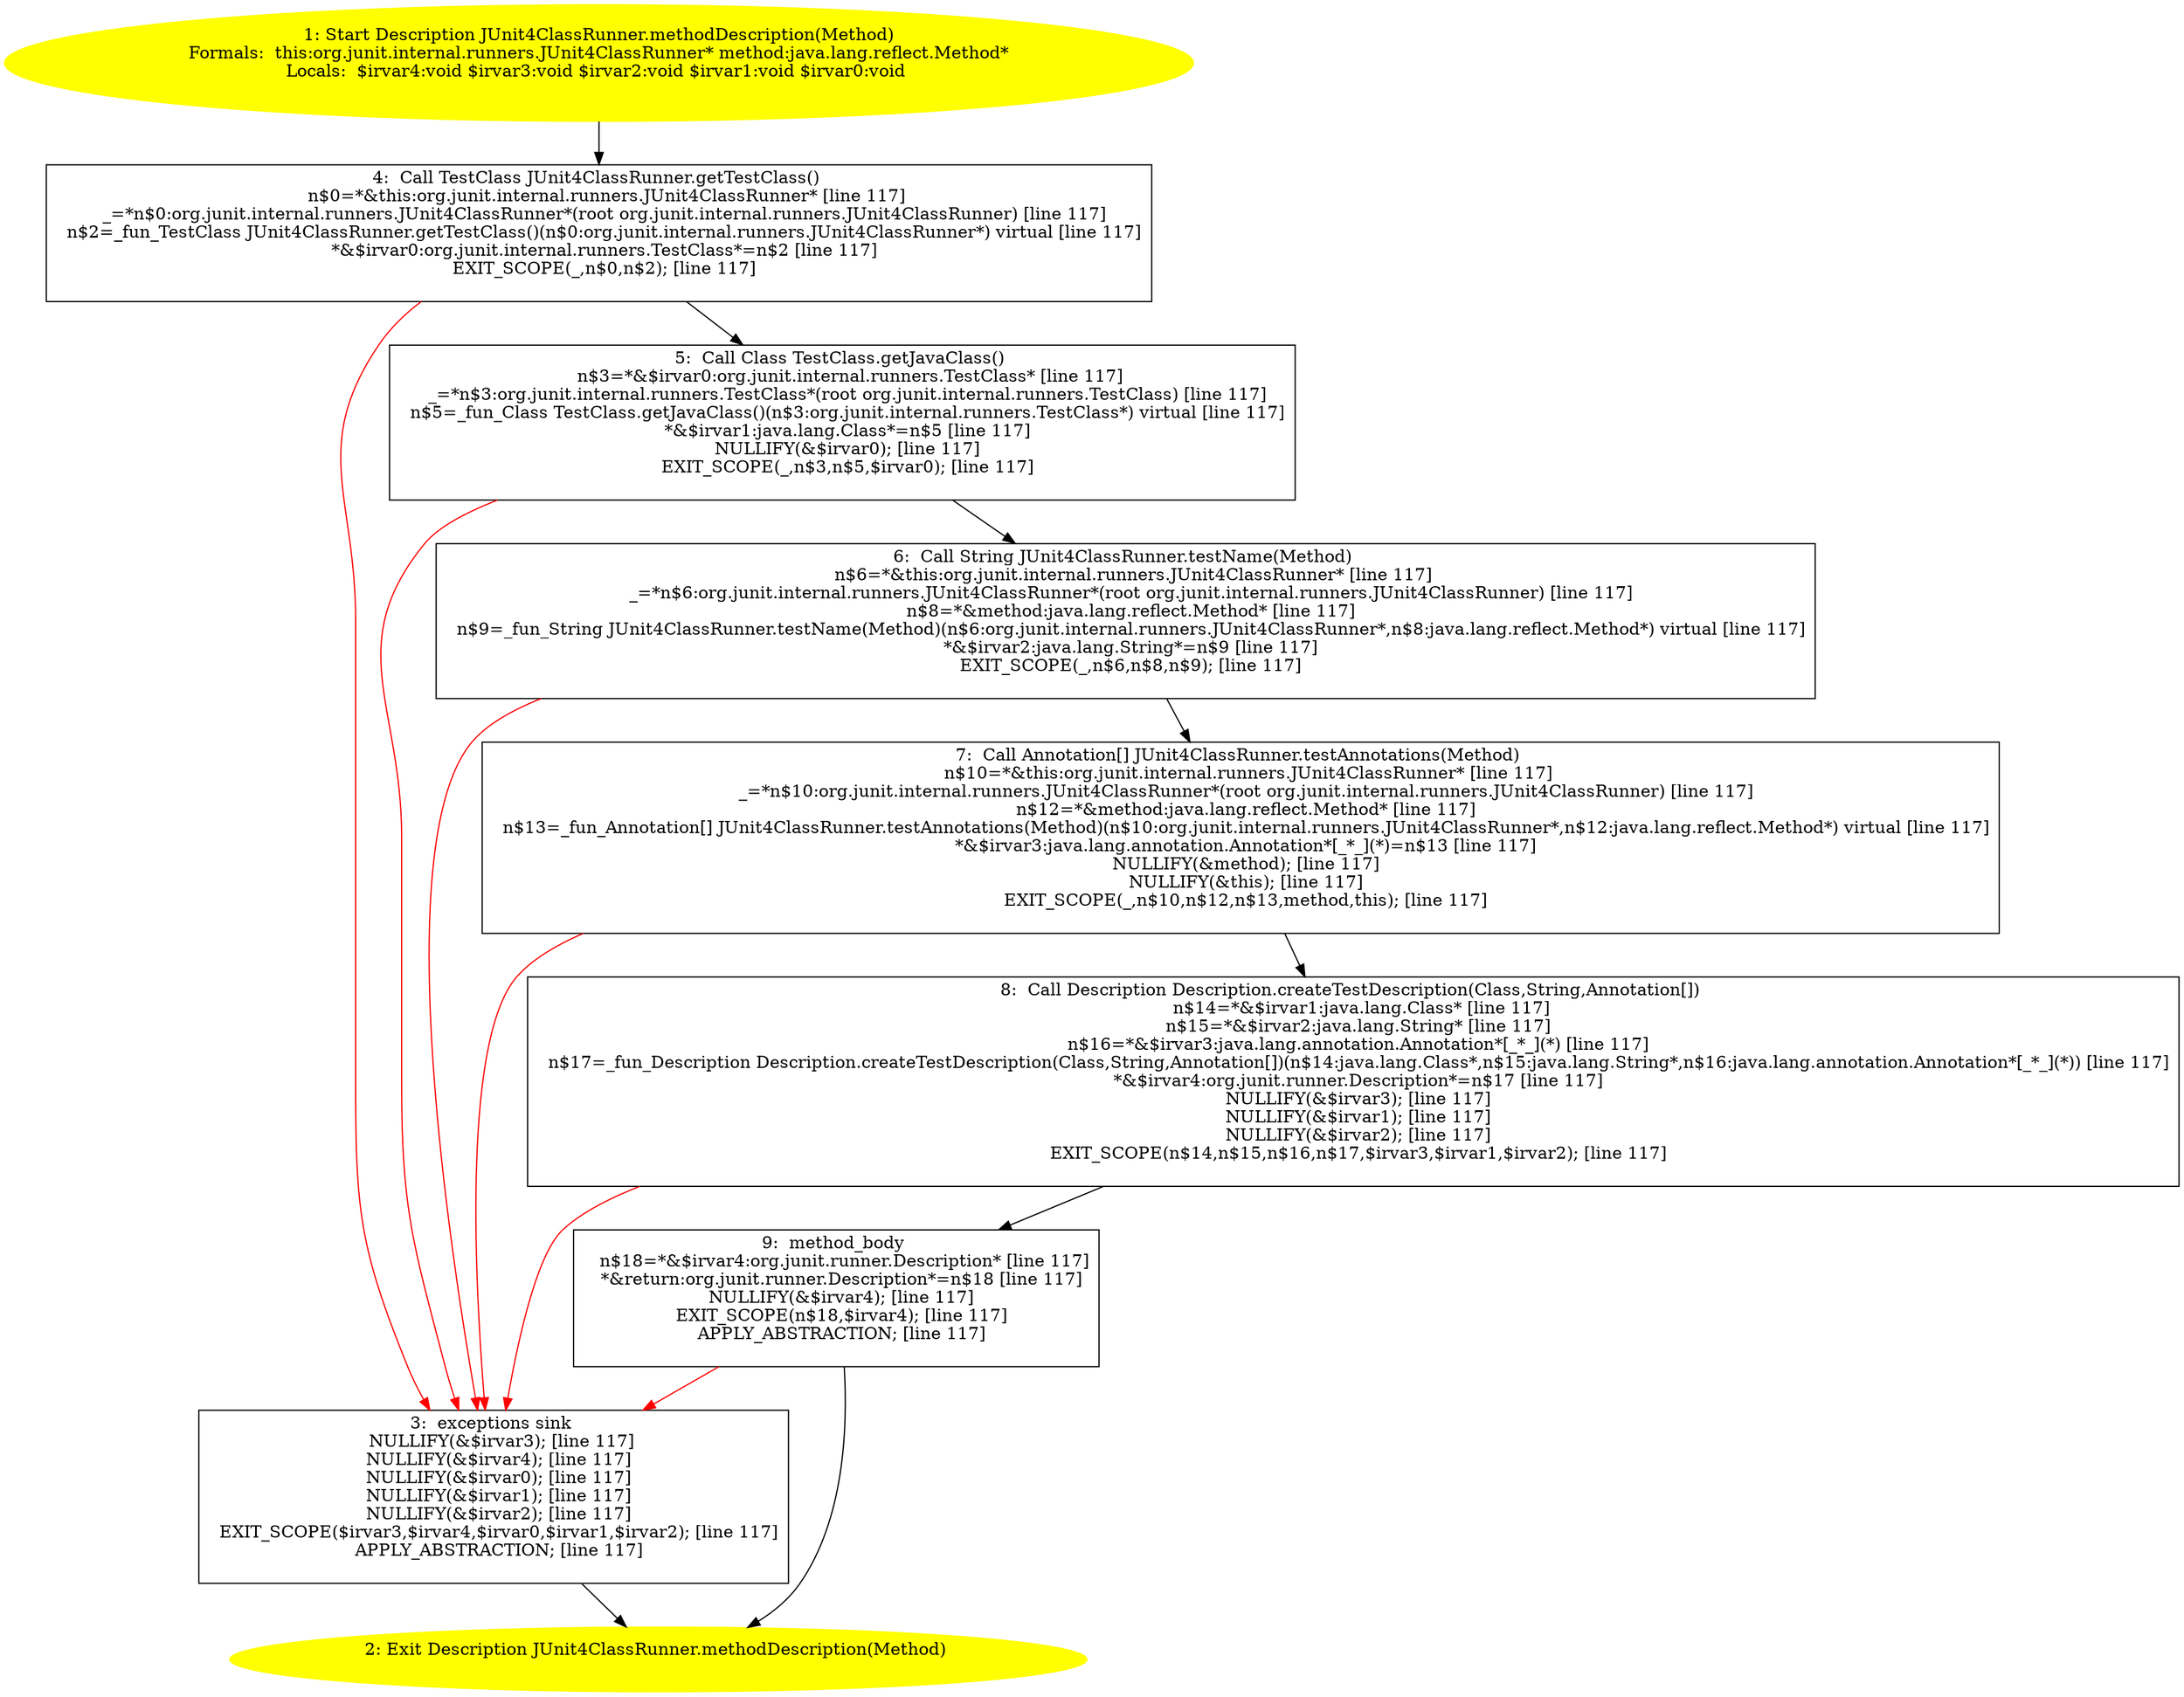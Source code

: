 /* @generated */
digraph cfg {
"org.junit.internal.runners.JUnit4ClassRunner.methodDescription(java.lang.reflect.Method):org.junit.r.7e3c08dae6d8f77fd072685af71dca30_1" [label="1: Start Description JUnit4ClassRunner.methodDescription(Method)\nFormals:  this:org.junit.internal.runners.JUnit4ClassRunner* method:java.lang.reflect.Method*\nLocals:  $irvar4:void $irvar3:void $irvar2:void $irvar1:void $irvar0:void \n  " color=yellow style=filled]
	

	 "org.junit.internal.runners.JUnit4ClassRunner.methodDescription(java.lang.reflect.Method):org.junit.r.7e3c08dae6d8f77fd072685af71dca30_1" -> "org.junit.internal.runners.JUnit4ClassRunner.methodDescription(java.lang.reflect.Method):org.junit.r.7e3c08dae6d8f77fd072685af71dca30_4" ;
"org.junit.internal.runners.JUnit4ClassRunner.methodDescription(java.lang.reflect.Method):org.junit.r.7e3c08dae6d8f77fd072685af71dca30_2" [label="2: Exit Description JUnit4ClassRunner.methodDescription(Method) \n  " color=yellow style=filled]
	

"org.junit.internal.runners.JUnit4ClassRunner.methodDescription(java.lang.reflect.Method):org.junit.r.7e3c08dae6d8f77fd072685af71dca30_3" [label="3:  exceptions sink \n   NULLIFY(&$irvar3); [line 117]\n  NULLIFY(&$irvar4); [line 117]\n  NULLIFY(&$irvar0); [line 117]\n  NULLIFY(&$irvar1); [line 117]\n  NULLIFY(&$irvar2); [line 117]\n  EXIT_SCOPE($irvar3,$irvar4,$irvar0,$irvar1,$irvar2); [line 117]\n  APPLY_ABSTRACTION; [line 117]\n " shape="box"]
	

	 "org.junit.internal.runners.JUnit4ClassRunner.methodDescription(java.lang.reflect.Method):org.junit.r.7e3c08dae6d8f77fd072685af71dca30_3" -> "org.junit.internal.runners.JUnit4ClassRunner.methodDescription(java.lang.reflect.Method):org.junit.r.7e3c08dae6d8f77fd072685af71dca30_2" ;
"org.junit.internal.runners.JUnit4ClassRunner.methodDescription(java.lang.reflect.Method):org.junit.r.7e3c08dae6d8f77fd072685af71dca30_4" [label="4:  Call TestClass JUnit4ClassRunner.getTestClass() \n   n$0=*&this:org.junit.internal.runners.JUnit4ClassRunner* [line 117]\n  _=*n$0:org.junit.internal.runners.JUnit4ClassRunner*(root org.junit.internal.runners.JUnit4ClassRunner) [line 117]\n  n$2=_fun_TestClass JUnit4ClassRunner.getTestClass()(n$0:org.junit.internal.runners.JUnit4ClassRunner*) virtual [line 117]\n  *&$irvar0:org.junit.internal.runners.TestClass*=n$2 [line 117]\n  EXIT_SCOPE(_,n$0,n$2); [line 117]\n " shape="box"]
	

	 "org.junit.internal.runners.JUnit4ClassRunner.methodDescription(java.lang.reflect.Method):org.junit.r.7e3c08dae6d8f77fd072685af71dca30_4" -> "org.junit.internal.runners.JUnit4ClassRunner.methodDescription(java.lang.reflect.Method):org.junit.r.7e3c08dae6d8f77fd072685af71dca30_5" ;
	 "org.junit.internal.runners.JUnit4ClassRunner.methodDescription(java.lang.reflect.Method):org.junit.r.7e3c08dae6d8f77fd072685af71dca30_4" -> "org.junit.internal.runners.JUnit4ClassRunner.methodDescription(java.lang.reflect.Method):org.junit.r.7e3c08dae6d8f77fd072685af71dca30_3" [color="red" ];
"org.junit.internal.runners.JUnit4ClassRunner.methodDescription(java.lang.reflect.Method):org.junit.r.7e3c08dae6d8f77fd072685af71dca30_5" [label="5:  Call Class TestClass.getJavaClass() \n   n$3=*&$irvar0:org.junit.internal.runners.TestClass* [line 117]\n  _=*n$3:org.junit.internal.runners.TestClass*(root org.junit.internal.runners.TestClass) [line 117]\n  n$5=_fun_Class TestClass.getJavaClass()(n$3:org.junit.internal.runners.TestClass*) virtual [line 117]\n  *&$irvar1:java.lang.Class*=n$5 [line 117]\n  NULLIFY(&$irvar0); [line 117]\n  EXIT_SCOPE(_,n$3,n$5,$irvar0); [line 117]\n " shape="box"]
	

	 "org.junit.internal.runners.JUnit4ClassRunner.methodDescription(java.lang.reflect.Method):org.junit.r.7e3c08dae6d8f77fd072685af71dca30_5" -> "org.junit.internal.runners.JUnit4ClassRunner.methodDescription(java.lang.reflect.Method):org.junit.r.7e3c08dae6d8f77fd072685af71dca30_6" ;
	 "org.junit.internal.runners.JUnit4ClassRunner.methodDescription(java.lang.reflect.Method):org.junit.r.7e3c08dae6d8f77fd072685af71dca30_5" -> "org.junit.internal.runners.JUnit4ClassRunner.methodDescription(java.lang.reflect.Method):org.junit.r.7e3c08dae6d8f77fd072685af71dca30_3" [color="red" ];
"org.junit.internal.runners.JUnit4ClassRunner.methodDescription(java.lang.reflect.Method):org.junit.r.7e3c08dae6d8f77fd072685af71dca30_6" [label="6:  Call String JUnit4ClassRunner.testName(Method) \n   n$6=*&this:org.junit.internal.runners.JUnit4ClassRunner* [line 117]\n  _=*n$6:org.junit.internal.runners.JUnit4ClassRunner*(root org.junit.internal.runners.JUnit4ClassRunner) [line 117]\n  n$8=*&method:java.lang.reflect.Method* [line 117]\n  n$9=_fun_String JUnit4ClassRunner.testName(Method)(n$6:org.junit.internal.runners.JUnit4ClassRunner*,n$8:java.lang.reflect.Method*) virtual [line 117]\n  *&$irvar2:java.lang.String*=n$9 [line 117]\n  EXIT_SCOPE(_,n$6,n$8,n$9); [line 117]\n " shape="box"]
	

	 "org.junit.internal.runners.JUnit4ClassRunner.methodDescription(java.lang.reflect.Method):org.junit.r.7e3c08dae6d8f77fd072685af71dca30_6" -> "org.junit.internal.runners.JUnit4ClassRunner.methodDescription(java.lang.reflect.Method):org.junit.r.7e3c08dae6d8f77fd072685af71dca30_7" ;
	 "org.junit.internal.runners.JUnit4ClassRunner.methodDescription(java.lang.reflect.Method):org.junit.r.7e3c08dae6d8f77fd072685af71dca30_6" -> "org.junit.internal.runners.JUnit4ClassRunner.methodDescription(java.lang.reflect.Method):org.junit.r.7e3c08dae6d8f77fd072685af71dca30_3" [color="red" ];
"org.junit.internal.runners.JUnit4ClassRunner.methodDescription(java.lang.reflect.Method):org.junit.r.7e3c08dae6d8f77fd072685af71dca30_7" [label="7:  Call Annotation[] JUnit4ClassRunner.testAnnotations(Method) \n   n$10=*&this:org.junit.internal.runners.JUnit4ClassRunner* [line 117]\n  _=*n$10:org.junit.internal.runners.JUnit4ClassRunner*(root org.junit.internal.runners.JUnit4ClassRunner) [line 117]\n  n$12=*&method:java.lang.reflect.Method* [line 117]\n  n$13=_fun_Annotation[] JUnit4ClassRunner.testAnnotations(Method)(n$10:org.junit.internal.runners.JUnit4ClassRunner*,n$12:java.lang.reflect.Method*) virtual [line 117]\n  *&$irvar3:java.lang.annotation.Annotation*[_*_](*)=n$13 [line 117]\n  NULLIFY(&method); [line 117]\n  NULLIFY(&this); [line 117]\n  EXIT_SCOPE(_,n$10,n$12,n$13,method,this); [line 117]\n " shape="box"]
	

	 "org.junit.internal.runners.JUnit4ClassRunner.methodDescription(java.lang.reflect.Method):org.junit.r.7e3c08dae6d8f77fd072685af71dca30_7" -> "org.junit.internal.runners.JUnit4ClassRunner.methodDescription(java.lang.reflect.Method):org.junit.r.7e3c08dae6d8f77fd072685af71dca30_8" ;
	 "org.junit.internal.runners.JUnit4ClassRunner.methodDescription(java.lang.reflect.Method):org.junit.r.7e3c08dae6d8f77fd072685af71dca30_7" -> "org.junit.internal.runners.JUnit4ClassRunner.methodDescription(java.lang.reflect.Method):org.junit.r.7e3c08dae6d8f77fd072685af71dca30_3" [color="red" ];
"org.junit.internal.runners.JUnit4ClassRunner.methodDescription(java.lang.reflect.Method):org.junit.r.7e3c08dae6d8f77fd072685af71dca30_8" [label="8:  Call Description Description.createTestDescription(Class,String,Annotation[]) \n   n$14=*&$irvar1:java.lang.Class* [line 117]\n  n$15=*&$irvar2:java.lang.String* [line 117]\n  n$16=*&$irvar3:java.lang.annotation.Annotation*[_*_](*) [line 117]\n  n$17=_fun_Description Description.createTestDescription(Class,String,Annotation[])(n$14:java.lang.Class*,n$15:java.lang.String*,n$16:java.lang.annotation.Annotation*[_*_](*)) [line 117]\n  *&$irvar4:org.junit.runner.Description*=n$17 [line 117]\n  NULLIFY(&$irvar3); [line 117]\n  NULLIFY(&$irvar1); [line 117]\n  NULLIFY(&$irvar2); [line 117]\n  EXIT_SCOPE(n$14,n$15,n$16,n$17,$irvar3,$irvar1,$irvar2); [line 117]\n " shape="box"]
	

	 "org.junit.internal.runners.JUnit4ClassRunner.methodDescription(java.lang.reflect.Method):org.junit.r.7e3c08dae6d8f77fd072685af71dca30_8" -> "org.junit.internal.runners.JUnit4ClassRunner.methodDescription(java.lang.reflect.Method):org.junit.r.7e3c08dae6d8f77fd072685af71dca30_9" ;
	 "org.junit.internal.runners.JUnit4ClassRunner.methodDescription(java.lang.reflect.Method):org.junit.r.7e3c08dae6d8f77fd072685af71dca30_8" -> "org.junit.internal.runners.JUnit4ClassRunner.methodDescription(java.lang.reflect.Method):org.junit.r.7e3c08dae6d8f77fd072685af71dca30_3" [color="red" ];
"org.junit.internal.runners.JUnit4ClassRunner.methodDescription(java.lang.reflect.Method):org.junit.r.7e3c08dae6d8f77fd072685af71dca30_9" [label="9:  method_body \n   n$18=*&$irvar4:org.junit.runner.Description* [line 117]\n  *&return:org.junit.runner.Description*=n$18 [line 117]\n  NULLIFY(&$irvar4); [line 117]\n  EXIT_SCOPE(n$18,$irvar4); [line 117]\n  APPLY_ABSTRACTION; [line 117]\n " shape="box"]
	

	 "org.junit.internal.runners.JUnit4ClassRunner.methodDescription(java.lang.reflect.Method):org.junit.r.7e3c08dae6d8f77fd072685af71dca30_9" -> "org.junit.internal.runners.JUnit4ClassRunner.methodDescription(java.lang.reflect.Method):org.junit.r.7e3c08dae6d8f77fd072685af71dca30_2" ;
	 "org.junit.internal.runners.JUnit4ClassRunner.methodDescription(java.lang.reflect.Method):org.junit.r.7e3c08dae6d8f77fd072685af71dca30_9" -> "org.junit.internal.runners.JUnit4ClassRunner.methodDescription(java.lang.reflect.Method):org.junit.r.7e3c08dae6d8f77fd072685af71dca30_3" [color="red" ];
}
